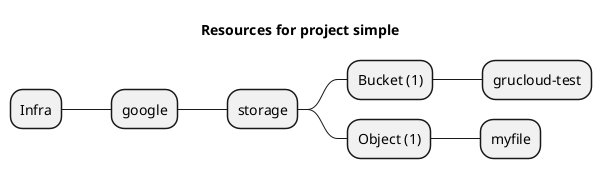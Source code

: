 @startmindmap
title Resources for project simple
skinparam monochrome true
+ Infra
++ google
+++ storage
++++ Bucket (1)
+++++ grucloud-test
++++ Object (1)
+++++ myfile
@endmindmap
